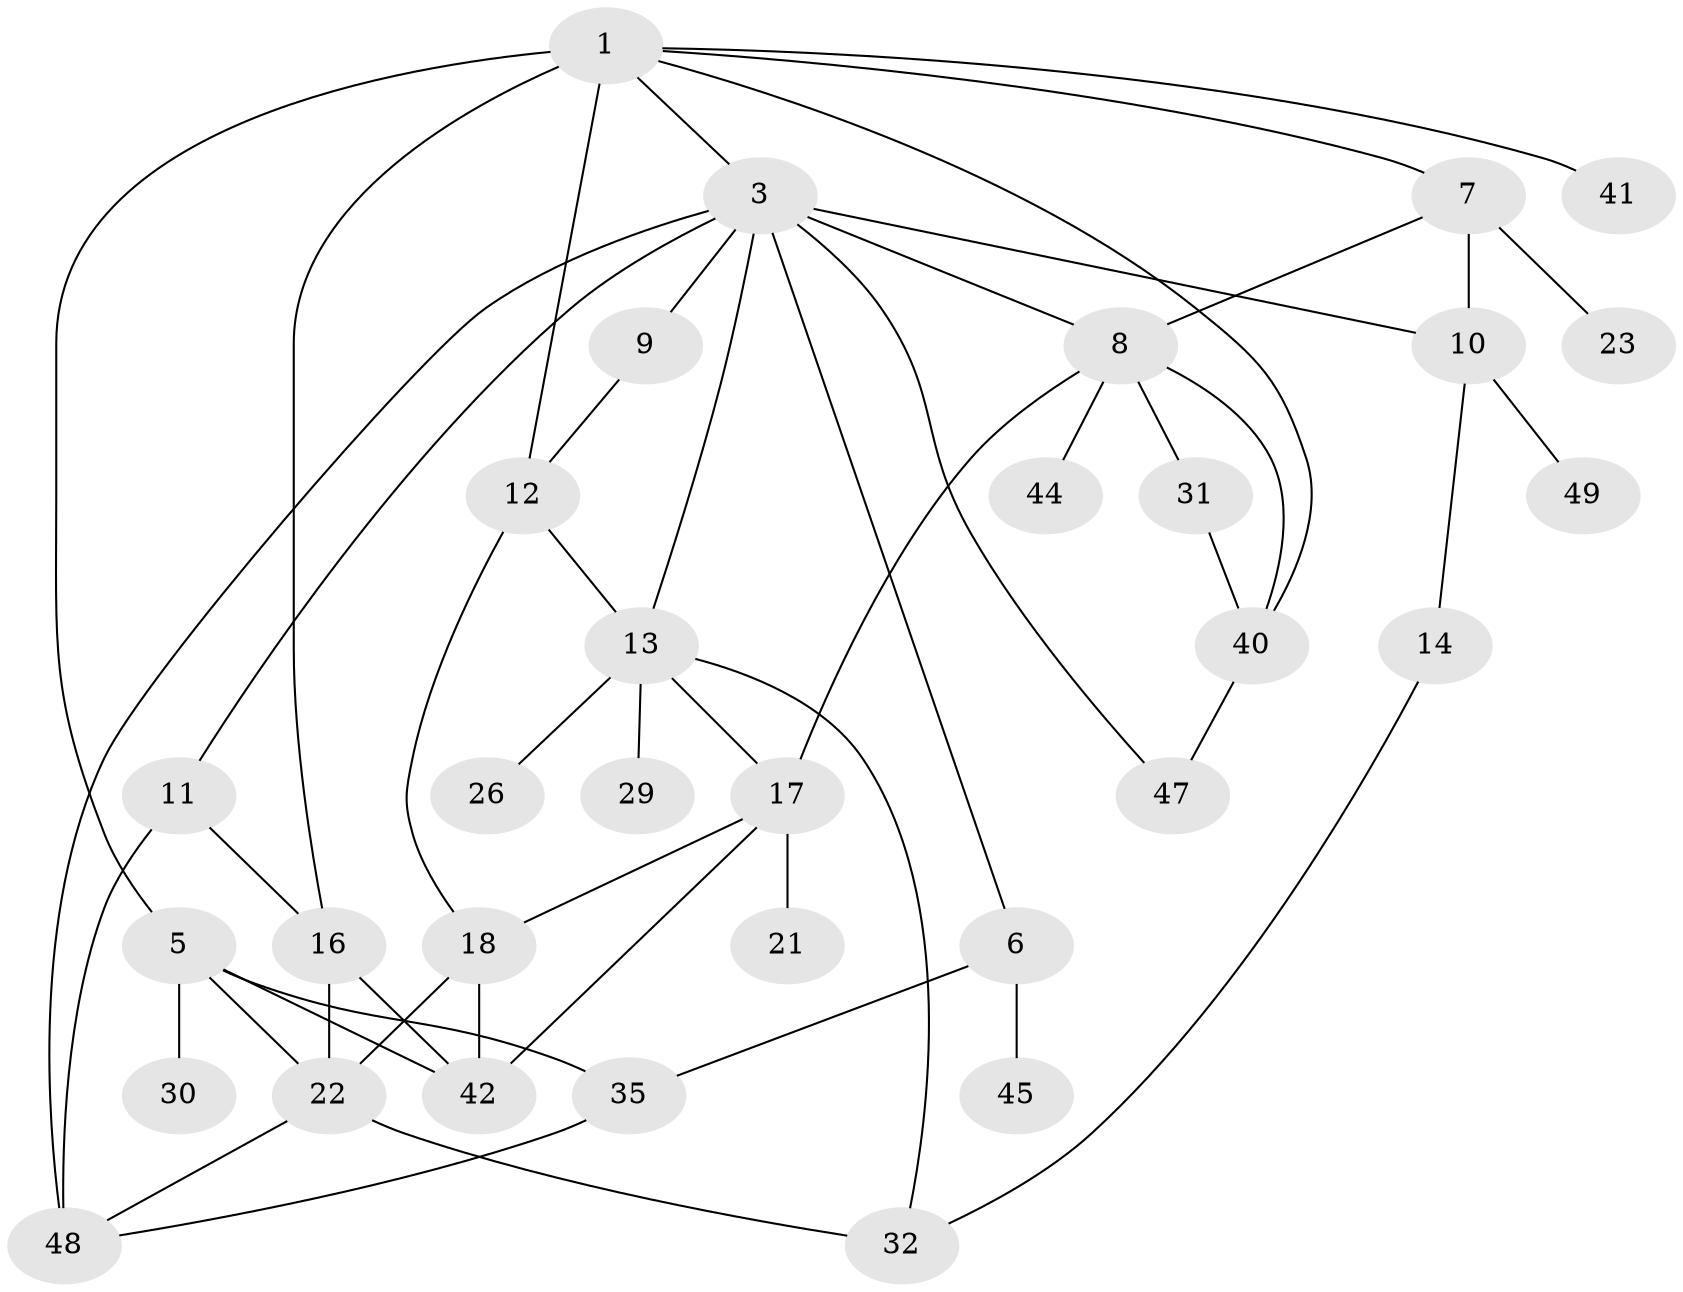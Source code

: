 // original degree distribution, {5: 0.1509433962264151, 6: 0.03773584905660377, 4: 0.09433962264150944, 3: 0.24528301886792453, 2: 0.3018867924528302, 1: 0.16981132075471697}
// Generated by graph-tools (version 1.1) at 2025/41/03/06/25 10:41:27]
// undirected, 32 vertices, 52 edges
graph export_dot {
graph [start="1"]
  node [color=gray90,style=filled];
  1 [super="+2"];
  3 [super="+4"];
  5 [super="+28"];
  6 [super="+39"];
  7 [super="+34"];
  8 [super="+24"];
  9;
  10 [super="+15"];
  11 [super="+38"];
  12 [super="+36"];
  13 [super="+19"];
  14;
  16 [super="+25"];
  17 [super="+20"];
  18 [super="+43"];
  21 [super="+27"];
  22 [super="+53"];
  23;
  26;
  29;
  30;
  31 [super="+33"];
  32 [super="+52"];
  35 [super="+37"];
  40 [super="+46"];
  41 [super="+50"];
  42;
  44;
  45;
  47;
  48 [super="+51"];
  49;
  1 -- 3;
  1 -- 7;
  1 -- 12;
  1 -- 40;
  1 -- 16 [weight=2];
  1 -- 5;
  1 -- 41;
  3 -- 8;
  3 -- 13;
  3 -- 48;
  3 -- 6;
  3 -- 9;
  3 -- 10;
  3 -- 11;
  3 -- 47;
  5 -- 22;
  5 -- 42;
  5 -- 35;
  5 -- 30;
  6 -- 35;
  6 -- 45;
  7 -- 23;
  7 -- 8;
  7 -- 10;
  8 -- 17;
  8 -- 31;
  8 -- 44;
  8 -- 40;
  9 -- 12;
  10 -- 14;
  10 -- 49;
  11 -- 48 [weight=2];
  11 -- 16 [weight=2];
  12 -- 13;
  12 -- 18;
  13 -- 32;
  13 -- 17;
  13 -- 29;
  13 -- 26;
  14 -- 32;
  16 -- 22;
  16 -- 42;
  17 -- 18;
  17 -- 21;
  17 -- 42;
  18 -- 42;
  18 -- 22;
  22 -- 48;
  22 -- 32;
  31 -- 40;
  35 -- 48;
  40 -- 47;
}
